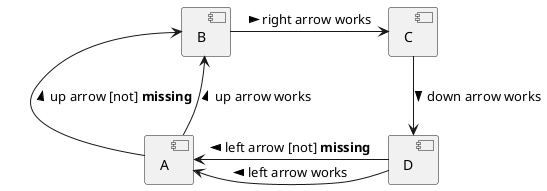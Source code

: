 @startuml
component A
component B
component C
component D

A -up-> B : > up arrow [not] **missing**
B <-down- A : < up arrow works
B -right-> C : > right arrow works
C -down-> D : > down arrow works
D -left-> A : > left arrow [not] **missing**
A <-right- D : < left arrow works

@enduml
